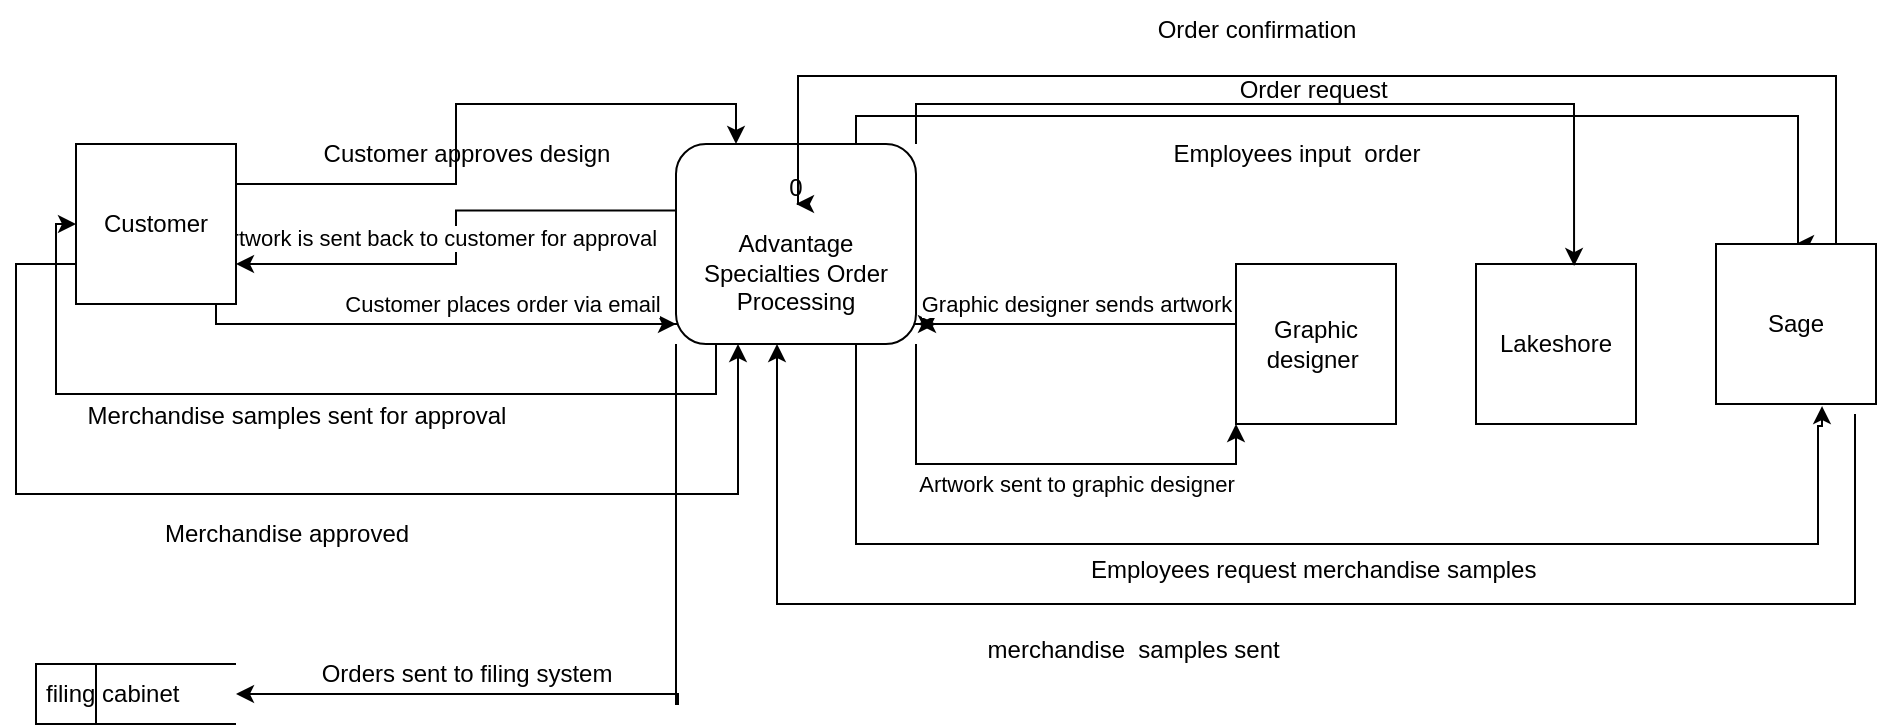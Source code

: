 <mxfile version="24.0.1" type="github">
  <diagram name="Page-1" id="74e2e168-ea6b-b213-b513-2b3c1d86103e">
    <mxGraphModel dx="2074" dy="1106" grid="1" gridSize="10" guides="1" tooltips="1" connect="1" arrows="1" fold="1" page="1" pageScale="1" pageWidth="1100" pageHeight="850" background="none" math="0" shadow="0">
      <root>
        <mxCell id="0" />
        <mxCell id="1" parent="0" />
        <mxCell id="3ILAFvqH6Bl1qXx8cAew-3" value="" style="endArrow=classic;html=1;rounded=0;" edge="1" parent="1">
          <mxGeometry relative="1" as="geometry">
            <mxPoint x="420" y="190" as="sourcePoint" />
            <mxPoint x="610" y="190" as="targetPoint" />
          </mxGeometry>
        </mxCell>
        <mxCell id="3ILAFvqH6Bl1qXx8cAew-4" value="Label" style="edgeLabel;resizable=0;html=1;;align=center;verticalAlign=middle;" connectable="0" vertex="1" parent="3ILAFvqH6Bl1qXx8cAew-3">
          <mxGeometry relative="1" as="geometry" />
        </mxCell>
        <mxCell id="3ILAFvqH6Bl1qXx8cAew-5" value="Recieves" style="edgeLabel;html=1;align=center;verticalAlign=middle;resizable=0;points=[];" vertex="1" connectable="0" parent="3ILAFvqH6Bl1qXx8cAew-3">
          <mxGeometry x="0.011" y="-1" relative="1" as="geometry">
            <mxPoint as="offset" />
          </mxGeometry>
        </mxCell>
        <mxCell id="3ILAFvqH6Bl1qXx8cAew-6" value="Artwork sent to graphic designer" style="edgeStyle=orthogonalEdgeStyle;rounded=0;orthogonalLoop=1;jettySize=auto;html=1;exitX=1;exitY=1;exitDx=0;exitDy=0;entryX=0;entryY=1;entryDx=0;entryDy=0;" edge="1" parent="1" source="3ILAFvqH6Bl1qXx8cAew-8" target="3ILAFvqH6Bl1qXx8cAew-10">
          <mxGeometry x="0.167" y="-10" relative="1" as="geometry">
            <mxPoint as="offset" />
          </mxGeometry>
        </mxCell>
        <mxCell id="3ILAFvqH6Bl1qXx8cAew-7" value="Artwork is sent back to customer for approval" style="edgeStyle=orthogonalEdgeStyle;rounded=0;orthogonalLoop=1;jettySize=auto;html=1;exitX=0;exitY=0.333;exitDx=0;exitDy=0;entryX=1;entryY=0.75;entryDx=0;entryDy=0;exitPerimeter=0;" edge="1" parent="1" source="3ILAFvqH6Bl1qXx8cAew-8" target="3ILAFvqH6Bl1qXx8cAew-9">
          <mxGeometry y="-10" relative="1" as="geometry">
            <mxPoint as="offset" />
          </mxGeometry>
        </mxCell>
        <mxCell id="3ILAFvqH6Bl1qXx8cAew-24" style="edgeStyle=orthogonalEdgeStyle;rounded=0;orthogonalLoop=1;jettySize=auto;html=1;exitX=0.75;exitY=1;exitDx=0;exitDy=0;entryX=0.663;entryY=1.013;entryDx=0;entryDy=0;entryPerimeter=0;" edge="1" parent="1" source="3ILAFvqH6Bl1qXx8cAew-8" target="3ILAFvqH6Bl1qXx8cAew-11">
          <mxGeometry relative="1" as="geometry">
            <mxPoint x="1050" y="370" as="targetPoint" />
            <Array as="points">
              <mxPoint x="570" y="300" />
              <mxPoint x="1051" y="300" />
              <mxPoint x="1051" y="241" />
            </Array>
          </mxGeometry>
        </mxCell>
        <mxCell id="3ILAFvqH6Bl1qXx8cAew-28" style="edgeStyle=orthogonalEdgeStyle;rounded=0;orthogonalLoop=1;jettySize=auto;html=1;exitX=0.25;exitY=1;exitDx=0;exitDy=0;" edge="1" parent="1" target="3ILAFvqH6Bl1qXx8cAew-9">
          <mxGeometry relative="1" as="geometry">
            <mxPoint x="170" y="160" as="targetPoint" />
            <mxPoint x="500" y="200" as="sourcePoint" />
            <Array as="points">
              <mxPoint x="500" y="225" />
              <mxPoint x="170" y="225" />
              <mxPoint x="170" y="140" />
            </Array>
          </mxGeometry>
        </mxCell>
        <mxCell id="3ILAFvqH6Bl1qXx8cAew-32" style="edgeStyle=orthogonalEdgeStyle;rounded=0;orthogonalLoop=1;jettySize=auto;html=1;exitX=0.75;exitY=0;exitDx=0;exitDy=0;" edge="1" parent="1" source="3ILAFvqH6Bl1qXx8cAew-8">
          <mxGeometry relative="1" as="geometry">
            <mxPoint x="1040" y="150" as="targetPoint" />
            <Array as="points">
              <mxPoint x="570" y="86" />
              <mxPoint x="1041" y="86" />
            </Array>
          </mxGeometry>
        </mxCell>
        <mxCell id="3ILAFvqH6Bl1qXx8cAew-37" style="edgeStyle=orthogonalEdgeStyle;rounded=0;orthogonalLoop=1;jettySize=auto;html=1;exitX=0;exitY=1;exitDx=0;exitDy=0;entryX=1;entryY=0.5;entryDx=0;entryDy=0;" edge="1" parent="1" source="3ILAFvqH6Bl1qXx8cAew-8" target="3ILAFvqH6Bl1qXx8cAew-36">
          <mxGeometry relative="1" as="geometry">
            <mxPoint x="480" y="390" as="targetPoint" />
            <Array as="points">
              <mxPoint x="480" y="380" />
              <mxPoint x="481" y="380" />
              <mxPoint x="481" y="375" />
            </Array>
          </mxGeometry>
        </mxCell>
        <mxCell id="3ILAFvqH6Bl1qXx8cAew-8" value="&lt;div&gt;0&lt;/div&gt;&lt;div&gt;&lt;br&gt;&lt;/div&gt;Advantage Specialties Order Processing" style="rounded=1;whiteSpace=wrap;html=1;" vertex="1" parent="1">
          <mxGeometry x="480" y="100" width="120" height="100" as="geometry" />
        </mxCell>
        <mxCell id="3ILAFvqH6Bl1qXx8cAew-17" style="edgeStyle=orthogonalEdgeStyle;rounded=0;orthogonalLoop=1;jettySize=auto;html=1;exitX=1;exitY=0.25;exitDx=0;exitDy=0;entryX=0.25;entryY=0;entryDx=0;entryDy=0;" edge="1" parent="1" source="3ILAFvqH6Bl1qXx8cAew-9" target="3ILAFvqH6Bl1qXx8cAew-8">
          <mxGeometry relative="1" as="geometry">
            <mxPoint x="520" y="100" as="targetPoint" />
          </mxGeometry>
        </mxCell>
        <mxCell id="3ILAFvqH6Bl1qXx8cAew-30" style="edgeStyle=orthogonalEdgeStyle;rounded=0;orthogonalLoop=1;jettySize=auto;html=1;exitX=0;exitY=0.75;exitDx=0;exitDy=0;" edge="1" parent="1" source="3ILAFvqH6Bl1qXx8cAew-9" target="3ILAFvqH6Bl1qXx8cAew-8">
          <mxGeometry relative="1" as="geometry">
            <mxPoint x="510" y="360" as="targetPoint" />
            <mxPoint x="170" y="160" as="sourcePoint" />
            <Array as="points">
              <mxPoint x="150" y="160" />
              <mxPoint x="150" y="275" />
              <mxPoint x="511" y="275" />
            </Array>
          </mxGeometry>
        </mxCell>
        <mxCell id="3ILAFvqH6Bl1qXx8cAew-9" value="Customer" style="whiteSpace=wrap;html=1;aspect=fixed;" vertex="1" parent="1">
          <mxGeometry x="180" y="100" width="80" height="80" as="geometry" />
        </mxCell>
        <mxCell id="3ILAFvqH6Bl1qXx8cAew-10" value="Graphic designer&amp;nbsp;" style="whiteSpace=wrap;html=1;aspect=fixed;" vertex="1" parent="1">
          <mxGeometry x="760" y="160" width="80" height="80" as="geometry" />
        </mxCell>
        <mxCell id="3ILAFvqH6Bl1qXx8cAew-26" style="edgeStyle=orthogonalEdgeStyle;rounded=0;orthogonalLoop=1;jettySize=auto;html=1;exitX=0.75;exitY=1;exitDx=0;exitDy=0;" edge="1" parent="1">
          <mxGeometry relative="1" as="geometry">
            <mxPoint x="530.5" y="200" as="targetPoint" />
            <mxPoint x="1069.5" y="235" as="sourcePoint" />
            <Array as="points">
              <mxPoint x="1069.5" y="330" />
              <mxPoint x="530.5" y="330" />
            </Array>
          </mxGeometry>
        </mxCell>
        <mxCell id="3ILAFvqH6Bl1qXx8cAew-34" style="edgeStyle=orthogonalEdgeStyle;rounded=0;orthogonalLoop=1;jettySize=auto;html=1;exitX=0.75;exitY=0;exitDx=0;exitDy=0;" edge="1" parent="1" source="3ILAFvqH6Bl1qXx8cAew-11">
          <mxGeometry relative="1" as="geometry">
            <mxPoint x="540" y="130" as="targetPoint" />
            <Array as="points">
              <mxPoint x="1060" y="66" />
              <mxPoint x="541" y="66" />
            </Array>
          </mxGeometry>
        </mxCell>
        <mxCell id="3ILAFvqH6Bl1qXx8cAew-11" value="Sage" style="whiteSpace=wrap;html=1;aspect=fixed;" vertex="1" parent="1">
          <mxGeometry x="1000" y="150" width="80" height="80" as="geometry" />
        </mxCell>
        <mxCell id="3ILAFvqH6Bl1qXx8cAew-12" value="Customer places order via email" style="endArrow=classic;html=1;rounded=0;entryX=0;entryY=1;entryDx=0;entryDy=0;" edge="1" parent="1">
          <mxGeometry x="0.273" y="10" width="50" height="50" relative="1" as="geometry">
            <mxPoint x="250" y="180" as="sourcePoint" />
            <mxPoint x="480" y="190" as="targetPoint" />
            <Array as="points">
              <mxPoint x="250" y="190" />
            </Array>
            <mxPoint as="offset" />
          </mxGeometry>
        </mxCell>
        <mxCell id="3ILAFvqH6Bl1qXx8cAew-14" value="Graphic designer sends artwork" style="endArrow=classic;html=1;rounded=0;" edge="1" parent="1">
          <mxGeometry x="0.006" y="-10" width="50" height="50" relative="1" as="geometry">
            <mxPoint x="760" y="190" as="sourcePoint" />
            <mxPoint x="601" y="190" as="targetPoint" />
            <mxPoint as="offset" />
          </mxGeometry>
        </mxCell>
        <mxCell id="3ILAFvqH6Bl1qXx8cAew-15" value="Lakeshore" style="whiteSpace=wrap;html=1;aspect=fixed;" vertex="1" parent="1">
          <mxGeometry x="880" y="160" width="80" height="80" as="geometry" />
        </mxCell>
        <mxCell id="3ILAFvqH6Bl1qXx8cAew-19" value="Customer approves design" style="text;html=1;align=center;verticalAlign=middle;resizable=0;points=[];autosize=1;strokeColor=none;fillColor=none;" vertex="1" parent="1">
          <mxGeometry x="290" y="90" width="170" height="30" as="geometry" />
        </mxCell>
        <mxCell id="3ILAFvqH6Bl1qXx8cAew-20" style="edgeStyle=orthogonalEdgeStyle;rounded=0;orthogonalLoop=1;jettySize=auto;html=1;exitX=1;exitY=0;exitDx=0;exitDy=0;entryX=0.613;entryY=0.013;entryDx=0;entryDy=0;entryPerimeter=0;" edge="1" parent="1" source="3ILAFvqH6Bl1qXx8cAew-8" target="3ILAFvqH6Bl1qXx8cAew-15">
          <mxGeometry relative="1" as="geometry" />
        </mxCell>
        <mxCell id="3ILAFvqH6Bl1qXx8cAew-21" value="Employees input&amp;nbsp; order" style="text;html=1;align=center;verticalAlign=middle;resizable=0;points=[];autosize=1;strokeColor=none;fillColor=none;" vertex="1" parent="1">
          <mxGeometry x="715" y="90" width="150" height="30" as="geometry" />
        </mxCell>
        <mxCell id="3ILAFvqH6Bl1qXx8cAew-25" value="Employees request merchandise samples&amp;nbsp;" style="text;html=1;align=center;verticalAlign=middle;resizable=0;points=[];autosize=1;strokeColor=none;fillColor=none;" vertex="1" parent="1">
          <mxGeometry x="675" y="298" width="250" height="30" as="geometry" />
        </mxCell>
        <mxCell id="3ILAFvqH6Bl1qXx8cAew-27" value="merchandise&amp;nbsp; samples sent&amp;nbsp;" style="text;html=1;align=center;verticalAlign=middle;resizable=0;points=[];autosize=1;strokeColor=none;fillColor=none;" vertex="1" parent="1">
          <mxGeometry x="625" y="338" width="170" height="30" as="geometry" />
        </mxCell>
        <mxCell id="3ILAFvqH6Bl1qXx8cAew-29" value="Merchandise samples sent for approval&lt;div&gt;&lt;br&gt;&lt;/div&gt;" style="text;html=1;align=center;verticalAlign=middle;resizable=0;points=[];autosize=1;strokeColor=none;fillColor=none;" vertex="1" parent="1">
          <mxGeometry x="175" y="223" width="230" height="40" as="geometry" />
        </mxCell>
        <mxCell id="3ILAFvqH6Bl1qXx8cAew-31" value="Merchandise approved" style="text;html=1;align=center;verticalAlign=middle;resizable=0;points=[];autosize=1;strokeColor=none;fillColor=none;" vertex="1" parent="1">
          <mxGeometry x="210" y="280" width="150" height="30" as="geometry" />
        </mxCell>
        <mxCell id="3ILAFvqH6Bl1qXx8cAew-33" value="Order request&amp;nbsp;" style="text;html=1;align=center;verticalAlign=middle;resizable=0;points=[];autosize=1;strokeColor=none;fillColor=none;" vertex="1" parent="1">
          <mxGeometry x="750" y="58" width="100" height="30" as="geometry" />
        </mxCell>
        <mxCell id="3ILAFvqH6Bl1qXx8cAew-35" value="Order confirmation" style="text;html=1;align=center;verticalAlign=middle;resizable=0;points=[];autosize=1;strokeColor=none;fillColor=none;" vertex="1" parent="1">
          <mxGeometry x="710" y="28" width="120" height="30" as="geometry" />
        </mxCell>
        <mxCell id="3ILAFvqH6Bl1qXx8cAew-36" value="filing cabinet" style="html=1;dashed=0;whiteSpace=wrap;shape=mxgraph.dfd.dataStoreID;align=left;spacingLeft=3;points=[[0,0],[0.5,0],[1,0],[0,0.5],[1,0.5],[0,1],[0.5,1],[1,1]];" vertex="1" parent="1">
          <mxGeometry x="160" y="360" width="100" height="30" as="geometry" />
        </mxCell>
        <mxCell id="3ILAFvqH6Bl1qXx8cAew-38" value="Orders sent to filing system" style="text;html=1;align=center;verticalAlign=middle;resizable=0;points=[];autosize=1;strokeColor=none;fillColor=none;" vertex="1" parent="1">
          <mxGeometry x="290" y="350" width="170" height="30" as="geometry" />
        </mxCell>
      </root>
    </mxGraphModel>
  </diagram>
</mxfile>

